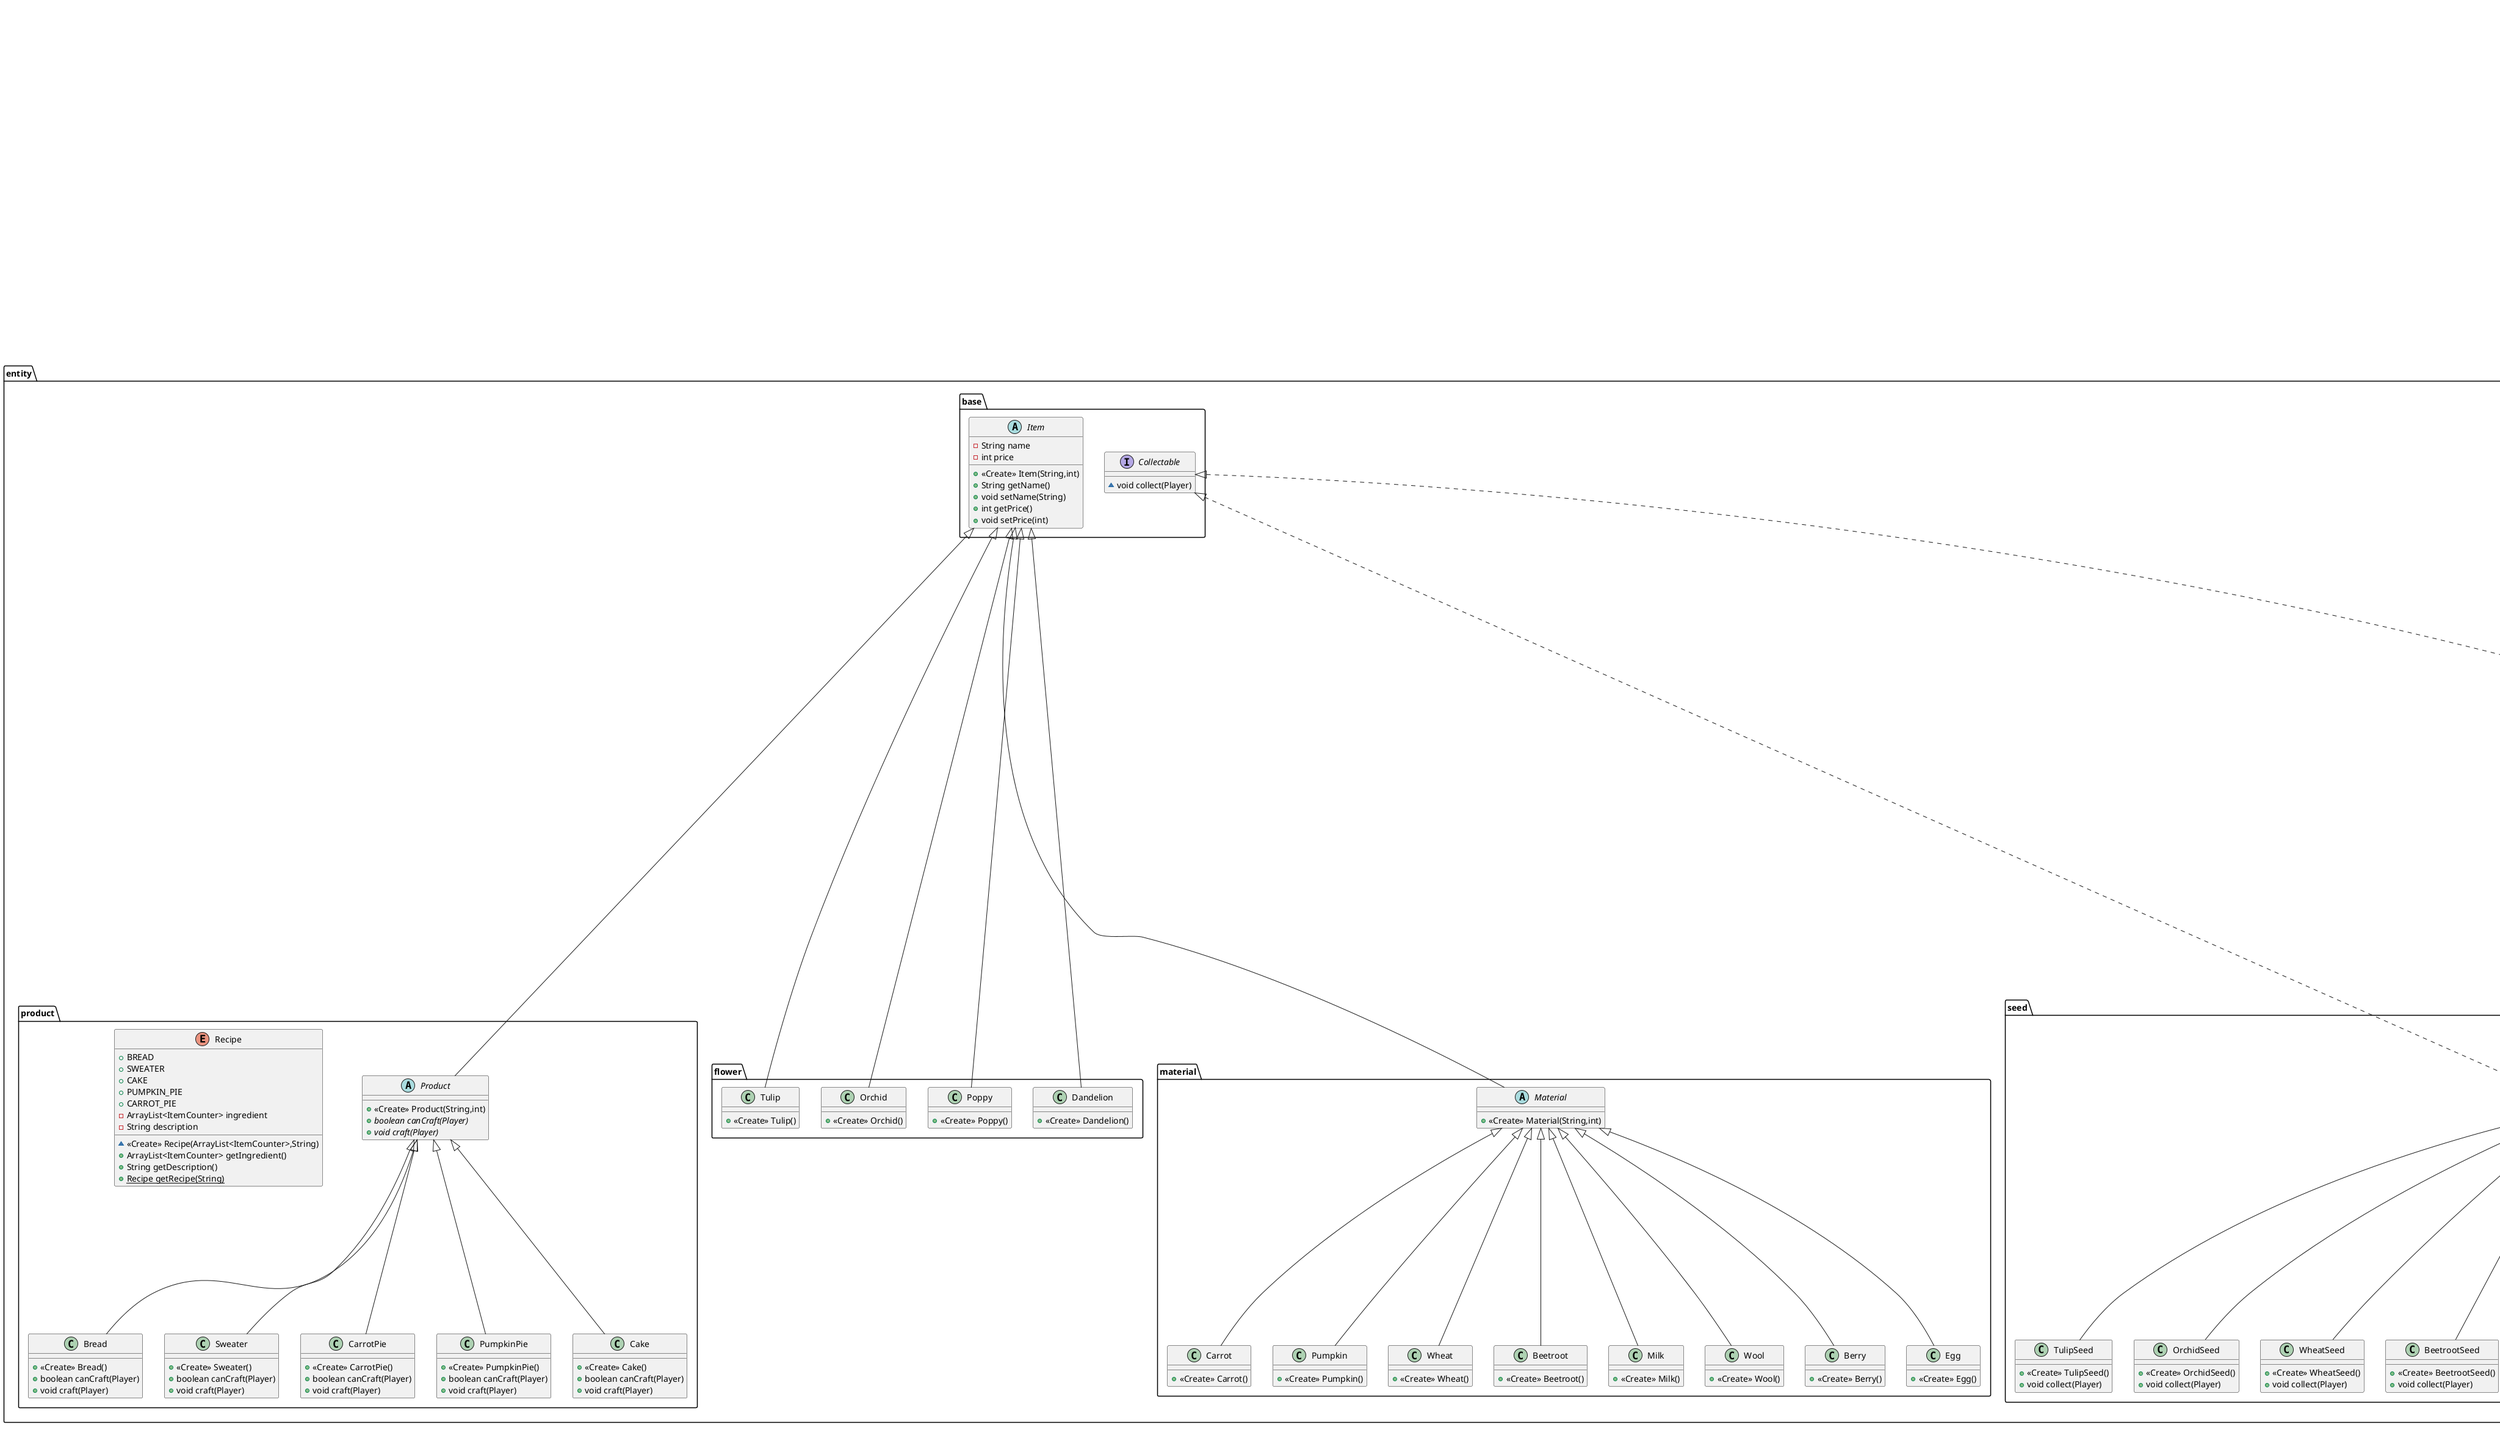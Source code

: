 @startuml
class entity.product.Bread {
+ <<Create>> Bread()
+ boolean canCraft(Player)
+ void craft(Player)
}
class scene.PlotScene {
- GameInstance gameInstance
- VBox container
- OrbitFontText title
- VBox titleContainer
- StackPane topContainer
- PlotGrid plotGrid
- PlotControl plotControl
- CashDisplay cashDisplay
+ <<Create>> PlotScene(GameInstance)
- void plotSquareEvents()
- Boolean hasEnoughMoney(int)
- void updateCashText(int)
- void loadUnlockedSeed()
- void loadPlots()
- void plotHarvested(Plot)
- void plotWatered(Plot)
- void plotPlanted(Plot,Seed)
}
class entity.flower.Orchid {
+ <<Create>> Orchid()
}
class component.InfoPane {
- Boolean isCrafting
- Rectangle background
- ImageView itemImageView
- OrbitFontText itemNameText
- OrbitFontText descText
- OrbitFontText matText
- VBox matContainer
- HBox itemDisContainer
- HBox descContainer
- VBox container
- HBox topContainer
- GameButton actionButton
+ <<Create>> InfoPane(String,Boolean)
+ void setItemNameText(String)
+ void setItemImage(Image)
+ void setDescText(String)
+ HBox getItemDisContainer()
+ GameButton getActionButton()
+ void setBackground(Paint)
- void craftingSetup()
- void containerSetup()
- void componentSetup()
}
class entity.seed.TulipSeed {
+ <<Create>> TulipSeed()
+ void collect(Player)
}
class entity.building.Factory {
+ <<Create>> Factory()
+ void craft(Player,Product)
}
class entity.material.Wheat {
+ <<Create>> Wheat()
}
class entity.seed.OrchidSeed {
+ <<Create>> OrchidSeed()
+ void collect(Player)
}
class component.AnimalControl {
- String selectedTool
- HScroll toolBox
+ <<Create>> AnimalControl()
+ String getSelectedTool()
}
class entity.product.Sweater {
+ <<Create>> Sweater()
+ boolean canCraft(Player)
+ void craft(Player)
}
class entity.product.CarrotPie {
+ <<Create>> CarrotPie()
+ boolean canCraft(Player)
+ void craft(Player)
}
class logic.Player {
- int balance
- ArrayList<ItemCounter> inventory
- ArrayList<Plot> plots
- ArrayList<Animal> cage
+ <<Create>> Player()
+ boolean existsInInventory(Item,int)
+ boolean canAddToCage(Animal,int)
+ void addToCage(Animal)
+ void addItem(Item,int)
+ void removeItem(Item,int)
+ void chargeMoney(int)
+ int getBalance()
+ void setBalance(int)
+ ArrayList<Plot> getPlots()
+ void setPlots(ArrayList<Plot>)
+ ArrayList<ItemCounter> getInventory()
+ void setInventory(ArrayList<ItemCounter>)
+ ArrayList<Animal> getCage()
+ void setCage(ArrayList<Animal>)
}
class component.AnimalGrid {
- Rectangle background
- GridPane grid
+ <<Create>> AnimalGrid(ArrayList<Animal>)
- int numToGridCol(int)
- int numToGridRow(int)
+ GridPane getGrid()
}
class entity.seed.WheatSeed {
+ <<Create>> WheatSeed()
+ void collect(Player)
}
enum resource.ImageLoader {
+  BACKGROUND_HOME
+  BEETROOT
+  BERRY
+  CARROT
+  DANDELION
+  EGG
+  MILK
+  ORCHID
+  POPPY
+  TULIP
+  WHEAT
+  WOOL
+  PUMPKIN
+  BACK
+  PLOT_SQUARE
+  WET_PLOT_SQUARE
+  GREEN_SEED
+  GREEN_SEEDLING
+  YELLOW_SEED
+  YELLOW_SEEDLING
+  WHEAT_SEED
+  BEETROOT_SEED
+  BERRY_SEED
+  CARROT_SEED
+  DANDELION_SEED
+  ORCHID_SEED
+  POPPY_SEED
+  TULIP_SEED
+  PUMPKIN_SEED
+  WATERING_POT
+  SICKLE
+  PUMPKIN_PIE
+  CAKE
+  CARROT_PIE
+  SWEATER
+  BREAD
+  YELLOW_GROWN
+  GREEN_GROWN
+  CHICKEN
+  CHICKEN1
+  CHICKEN2
+  CHICKEN3
+  CHICKEN4
+  CHICKEN5
+  COW
+  COW1
+  COW2
+  COW3
+  COW4
+  COW5
+  SHEEP
+  SHEEP1
+  SHEEP2
+  SHEEP3
+  SHEEP4
+  SHEEP5
+  ANIMAL_SQUARE
+  HAND
+  CHICKEN_FOOD
+  MAIN_BACKGROUND
+  BARN
+  CAGE
+  FACTORY
+  PLOT
+  SHOP
+  MART
- String name
- Image image
~ <<Create>> ImageLoader(String)
+ {static} Image getImage(ImageLoader)
+ {static} ImageView getImageView(ImageLoader)
+ {static} ImageLoader itemToLoad(Item)
+ {static} ImageLoader seedToLoad(Seed)
+ {static} ImageLoader animalToLoad(Animal)
}
class scene.FarmScene {
- GameInstance gameInstance
- CashDisplay cashDisplay
- ImageView barn
- ImageView shop
- ImageView mart
- ImageView plot
- ImageView cage
- ImageView factory
+ <<Create>> FarmScene(GameInstance)
+ void updateCashText(int)
- void imageViewSetup()
- void cursorSetup()
- void eventSetup()
- void cashDisplaySetup()
- void relocateImageView()
}
class scene.CreditScene {
- VBox container
- OrbitFontText title
- VBox titleContainer
- StackPane topContainer
- VBox textContainer
+ <<Create>> CreditScene()
- void textContainerSetup()
}
class component.ItemDisplay {
- Rectangle background
- Item itemDisplayed
- ImageView itemImageView
- VBox countContainer
- VBox imageViewContainer
- OrbitFontText countText
- int count
+ <<Create>> ItemDisplay(ItemCounter)
+ Item getItemDisplayed()
+ void addCount(int)
}
class entity.animal.Cow {
+ <<Create>> Cow()
+ void feed(Player)
+ void collect(Player)
}
class main.Main {
+ void start(Stage)
+ {static} void main(String[])
}
abstract class entity.base.Item {
- String name
- int price
+ <<Create>> Item(String,int)
+ String getName()
+ void setName(String)
+ int getPrice()
+ void setPrice(int)
}
class entity.material.Beetroot {
+ <<Create>> Beetroot()
}
class component.VScrollButton {
- String buttonId
- HBox container
- ImageView itemImgView
- OrbitFontText itemNameText
+ <<Create>> VScrollButton(ImageView,String,String)
+ String getButtonId()
}
class entity.seed.BeetrootSeed {
+ <<Create>> BeetrootSeed()
+ void collect(Player)
}
class entity.seed.DandelionSeed {
+ <<Create>> DandelionSeed()
+ void collect(Player)
}
class entity.building.Shop {
- ArrayList<Seed> unlockedSeed
+ <<Create>> Shop()
+ boolean isUnlocked(Seed)
+ void unlock(Player,Seed)
+ void buy(Player,Animal)
+ ArrayList<Seed> getUnlockedSeed()
}
class entity.seed.PumpkinSeed {
+ <<Create>> PumpkinSeed()
+ void collect(Player)
}
class component.PlotGrid {
- Rectangle background
- GridPane grid
+ <<Create>> PlotGrid(ArrayList<Plot>)
- int numToGridCol(int)
- int numToGridRow(int)
+ GridPane getGrid()
- void gridSetup(ArrayList<Plot>)
}
class component.GameButton {
- Rectangle background
- OrbitFontText text
+ <<Create>> GameButton(int,int,int,Paint)
+ <<Create>> GameButton()
+ void addText(String,int,Paint)
+ void setColor(Paint)
}
class component.OrbitFontText {
+ <<Create>> OrbitFontText(String,Integer,Paint)
+ <<Create>> OrbitFontText(String,Integer)
+ <<Create>> OrbitFontText(String)
}
class entity.seed.NullSeed {
+ <<Create>> NullSeed()
+ void collect(Player)
}
class logic.GameInstance {
- Minimart minimart
- Shop shop
- Factory factory
- Player player
+ <<Create>> GameInstance()
+ Minimart getMinimart()
+ void setMinimart(Minimart)
+ Shop getShop()
+ void setShop(Shop)
+ Factory getFactory()
+ void setFactory(Factory)
+ Player getPlayer()
+ void setPlayer(Player)
}
class component.AnimalSquare {
- ImageView background
- ImageView foreground
- int currentStage
- Animal animal
+ <<Create>> AnimalSquare()
+ Animal getAnimal()
+ void setAnimal(Animal)
- void cowNextStage()
- void chickenNextStage()
- void sheepNextStage()
+ void nextStage()
+ Boolean isReady()
- void clear()
+ void harvest()
+ Boolean isOccupied()
+ Boolean eatWheat()
}
class entity.material.Milk {
+ <<Create>> Milk()
}
class entity.flower.Tulip {
+ <<Create>> Tulip()
}
class component.LuckyFontText {
+ <<Create>> LuckyFontText(String,Integer)
}
class component.ReturnButton {
- GameButton backButton
+ <<Create>> ReturnButton()
}
class entity.material.Wool {
+ <<Create>> Wool()
}
abstract class entity.material.Material {
+ <<Create>> Material(String,int)
}
class entity.building.Plot {
- Seed seed
+ <<Create>> Plot()
+ Seed getSeed()
+ void setSeed(Seed)
}
class component.VScroll {
- VBox buttonContainer
- Rectangle background
- ScrollPane scrollPane
- Paint onClickColor
+ <<Create>> VScroll(Paint)
+ VBox getButtonContainer()
+ void updateSelected(String)
+ void setBackground(Paint,String)
- void componentSetup()
}
class entity.product.PumpkinPie {
+ <<Create>> PumpkinPie()
+ boolean canCraft(Player)
+ void craft(Player)
}
class entity.material.Berry {
+ <<Create>> Berry()
}
class entity.material.Egg {
+ <<Create>> Egg()
}
class entity.product.Cake {
+ <<Create>> Cake()
+ boolean canCraft(Player)
+ void craft(Player)
}
class logic.ItemCounter {
- Item item
- int count
+ <<Create>> ItemCounter(Item)
+ <<Create>> ItemCounter(Item,int)
+ String toString()
+ Item getItem()
+ void setItem(Item)
+ int getCount()
+ void setCount(int)
}
class component.InventoryGrid {
- GridPane grid
- ScrollPane scrollPane
- int uniqueItemCount
- ArrayList<ItemCounter> inventory
+ <<Create>> InventoryGrid(ArrayList<ItemCounter>)
+ void addItem(ItemCounter)
- int numToGridCol(int)
- int numToGridRow(int)
- void gridPush(ItemDisplay)
- int getUniqueItemCount()
}
abstract class entity.product.Product {
+ <<Create>> Product(String,int)
+ {abstract}boolean canCraft(Player)
+ {abstract}void craft(Player)
}
class component.CashDisplay {
- GameButton cashBox
- OrbitFontText cashText
+ <<Create>> CashDisplay(int)
+ void setCashText(int)
}
class scene.FactoryScene {
- GameInstance gameInstance
- VBox container
- OrbitFontText title
- VBox titleContainer
- VScroll recipeSelector
- InfoPane infoPane
- StackPane topContainer
- String selectedRecipe
- HBox mainContainer
- CashDisplay cashDisplay
+ <<Create>> FactoryScene(GameInstance)
- void vScrollSetup()
- void craftPaneSetup()
- void setSelectedRecipe(Node)
- void craftPressed()
- void containerSetup()
}
class entity.material.Carrot {
+ <<Create>> Carrot()
}
interface entity.base.Collectable {
~ void collect(Player)
}
enum entity.product.Recipe {
+  BREAD
+  SWEATER
+  CAKE
+  PUMPKIN_PIE
+  CARROT_PIE
- ArrayList<ItemCounter> ingredient
- String description
~ <<Create>> Recipe(ArrayList<ItemCounter>,String)
+ ArrayList<ItemCounter> getIngredient()
+ String getDescription()
+ {static} Recipe getRecipe(String)
}
class entity.flower.Dandelion {
+ <<Create>> Dandelion()
}
enum entity.building.MartItem {
+  BREAD
+  SWEATER
+  PUMPKIN_PIE
+  CARROT_PIE
+  CAKE
+  EGG
+  MILK
+  WOOL
+  WHEAT
+  CARROT
+  PUMPKIN
+  BEETROOT
+  BERRY
+  DANDELION
+  POPPY
+  ORCHID
+  TULIP
- int sellPrice
- String description
~ <<Create>> MartItem(int,String)
+ int getSellPrice()
+ String getDescription()
+ {static} MartItem getMartItem(String)
}
class scene.ShopScene {
- GameInstance gameInstance
- VBox container
- OrbitFontText title
- VBox titleContainer
- VScroll itemSelector
- InfoPane infoPane
- StackPane topContainer
- String selectedItem
- HBox mainContainer
- CashDisplay cashDisplay
+ <<Create>> ShopScene(GameInstance)
- void updateCashText(int)
- void vScrollSetup()
- void vButtonSetup()
- void infoPaneSetup()
- void setSelectedItem(Node)
- void purchase()
}
abstract class entity.animal.Animal {
- String name
- int foodLevel
- int price
+ <<Create>> Animal(String,int)
+ {abstract}void feed(Player)
+ String getName()
+ void setName(String)
+ int getFoodLevel()
+ void increaseFoodLevel(int)
+ void setFoodLevel(int)
+ int getPrice()
+ void setPrice(int)
}
class scene.HomeMenuScene {
- Stage stage
- {static} Scene scene
- VBox buttonContainer
- LuckyFontText title
- GameButton playButton
- GameButton tutorialButton
- GameButton creditButton
- {static} StackPane root
+ <<Create>> HomeMenuScene(Stage)
- void componentSetup(GameInstance)
- void eventSetup(GameInstance)
- void stageSetup()
+ {static} StackPane getRoot()
+ {static} Scene getScene()
}
enum entity.building.ShopItem {
+  CARROT_SEED
+  PUMPKIN_SEED
+  BEETROOT_SEED
+  BERRY_SEED
+  DANDELION_SEED
+  POPPY_SEED
+  ORCHID_SEED
+  TULIP_SEED
+  CHICKEN
+  COW
+  SHEEP
- int price
- String description
~ <<Create>> ShopItem(int,String)
+ int getPrice()
+ String getDescription()
+ {static} ShopItem getShopItem(String)
}
class utility.Utility {
+ {static} Item seedToProduct(Seed)
+ {static} Seed stringToSeed(String)
+ {static} String seedToString(Seed)
+ {static} Product stringToProduct(String)
+ {static} Item stringToItem(String)
+ {static} Animal stringToAnimal(String)
}
class scene.BarnScene {
- StackPane topContainer
- VBox container
- VBox titleContainer
- InventoryGrid inventoryGrid
- OrbitFontText title
- CashDisplay cashDisplay
+ <<Create>> BarnScene(ArrayList<ItemCounter>,int)
}
class scene.MinimartScene {
- GameInstance gameInstance
- VBox container
- OrbitFontText title
- VBox titleContainer
- VScroll itemSelector
- InfoPane infoPane
- StackPane topContainer
- String selectedItem
- HBox mainContainer
- CashDisplay cashDisplay
+ <<Create>> MinimartScene(GameInstance)
- void updateCashText(int)
- void vScrollSetup()
- void vButtonSetup()
- void infoPaneSetup()
- void setSelectedItem(Node)
- void sell()
}
abstract class entity.seed.Seed {
- String name
- int price
- int humidityLevel
+ <<Create>> Seed(String,int,int)
+ void water(Player)
+ String getName()
+ void setName(String)
+ void increaseHumidity(int)
+ int getHumidityLevel()
+ void setHumidityLevel(int)
+ int getPrice()
+ void setPrice(int)
}
class entity.animal.NullAnimal {
+ <<Create>> NullAnimal()
+ void feed(Player)
+ void collect(Player)
}
class entity.seed.BerrySeed {
+ <<Create>> BerrySeed()
+ void collect(Player)
}
class component.PlotControl {
- String selectedSeed
- String selectedTool
- HScroll seedBox
- HScroll toolBox
+ <<Create>> PlotControl(ArrayList<Seed>)
+ String getSelectedSeed()
+ String getSelectedTool()
- void seedBoxSetup(ArrayList<Seed>)
- void toolBoxSetup()
}
class entity.building.Minimart {
+ <<Create>> Minimart()
+ void sell(Player,Item,int)
}
class entity.seed.CarrotSeed {
+ <<Create>> CarrotSeed()
+ void collect(Player)
}
class component.PlotSquare {
- ImageView background
- ImageView foreground
- int currentStage
- Seed seed
- Plot plot
+ <<Create>> PlotSquare()
+ void setPlot(Plot)
+ Plot getPlot()
+ Seed getSeed()
+ void setSeed(Seed)
- void wheatNextStage()
- void othersNextStage()
+ void nextStage()
+ Boolean isReady()
- void clear()
+ void harvest()
+ Boolean isPlanted()
}
class entity.animal.Chicken {
+ <<Create>> Chicken()
+ void feed(Player)
+ void collect(Player)
}
class entity.flower.Poppy {
+ <<Create>> Poppy()
}
class entity.material.Pumpkin {
+ <<Create>> Pumpkin()
}
class component.HScroll {
- HBox buttonContainer
- Rectangle background
- ScrollPane scrollPane
+ <<Create>> HScroll()
+ void updateSelected(String)
+ HBox getButtonContainer()
}
class entity.animal.Sheep {
+ <<Create>> Sheep()
+ void feed(Player)
+ void collect(Player)
}
class component.HScrollButton {
- String buttonId
+ <<Create>> HScrollButton(String,ImageView)
+ String getButtonId()
}
class scene.CageScene {
- GameInstance gameInstance
- VBox container
- OrbitFontText title
- VBox titleContainer
- StackPane topContainer
- AnimalGrid animalGrid
- AnimalControl animalControl
- CashDisplay cashDisplay
+ <<Create>> CageScene(GameInstance)
- void animalSquareEvents()
- void animalSquareHarvest(AnimalSquare)
- Boolean haveWheat()
- void loadAnimal()
- void animalCollected(Animal)
- void animalFed(Animal)
}
class entity.seed.PoppySeed {
+ <<Create>> PoppySeed()
+ void collect(Player)
}


entity.product.Product <|-- entity.product.Bread
scene.StackPane <|-- scene.PlotScene
entity.base.Item <|-- entity.flower.Orchid
javafx.scene.layout.StackPane <|-- component.InfoPane
entity.seed.Seed <|-- entity.seed.TulipSeed
entity.material.Material <|-- entity.material.Wheat
entity.seed.Seed <|-- entity.seed.OrchidSeed
javafx.scene.layout.HBox <|-- component.AnimalControl
entity.product.Product <|-- entity.product.Sweater
entity.product.Product <|-- entity.product.CarrotPie
javafx.scene.layout.StackPane <|-- component.AnimalGrid
entity.seed.Seed <|-- entity.seed.WheatSeed
scene.Pane <|-- scene.FarmScene
scene.StackPane <|-- scene.CreditScene
component.StackPane <|-- component.ItemDisplay
entity.animal.Animal <|-- entity.animal.Cow
javafx.application.Application <|-- main.Main
entity.material.Material <|-- entity.material.Beetroot
component.GameButton <|-- component.VScrollButton
entity.seed.Seed <|-- entity.seed.BeetrootSeed
entity.seed.Seed <|-- entity.seed.DandelionSeed
entity.seed.Seed <|-- entity.seed.PumpkinSeed
javafx.scene.layout.StackPane <|-- component.PlotGrid
javafx.scene.layout.StackPane <|-- component.GameButton
javafx.scene.text.Text <|-- component.OrbitFontText
entity.seed.Seed <|-- entity.seed.NullSeed
javafx.scene.layout.StackPane <|-- component.AnimalSquare
entity.material.Material <|-- entity.material.Milk
entity.base.Item <|-- entity.flower.Tulip
javafx.scene.text.Text <|-- component.LuckyFontText
javafx.scene.layout.HBox <|-- component.ReturnButton
entity.material.Material <|-- entity.material.Wool
entity.base.Item <|-- entity.material.Material
javafx.scene.layout.StackPane <|-- component.VScroll
entity.product.Product <|-- entity.product.PumpkinPie
entity.material.Material <|-- entity.material.Berry
entity.material.Material <|-- entity.material.Egg
entity.product.Product <|-- entity.product.Cake
javafx.scene.layout.StackPane <|-- component.InventoryGrid
entity.base.Item <|-- entity.product.Product
javafx.scene.layout.HBox <|-- component.CashDisplay
scene.StackPane <|-- scene.FactoryScene
entity.material.Material <|-- entity.material.Carrot
entity.base.Item <|-- entity.flower.Dandelion
scene.StackPane <|-- scene.ShopScene
entity.base.Collectable <|.. entity.animal.Animal
scene.StackPane <|-- scene.BarnScene
scene.StackPane <|-- scene.MinimartScene
entity.base.Collectable <|.. entity.seed.Seed
entity.animal.Animal <|-- entity.animal.NullAnimal
entity.seed.Seed <|-- entity.seed.BerrySeed
javafx.scene.layout.HBox <|-- component.PlotControl
entity.seed.Seed <|-- entity.seed.CarrotSeed
javafx.scene.layout.StackPane <|-- component.PlotSquare
entity.animal.Animal <|-- entity.animal.Chicken
entity.base.Item <|-- entity.flower.Poppy
entity.material.Material <|-- entity.material.Pumpkin
javafx.scene.layout.StackPane <|-- component.HScroll
entity.animal.Animal <|-- entity.animal.Sheep
component.GameButton <|-- component.HScrollButton
scene.StackPane <|-- scene.CageScene
entity.seed.Seed <|-- entity.seed.PoppySeed
@enduml
